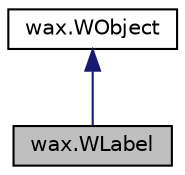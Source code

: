 digraph "wax.WLabel"
{
  edge [fontname="Helvetica",fontsize="10",labelfontname="Helvetica",labelfontsize="10"];
  node [fontname="Helvetica",fontsize="10",shape=record];
  Node1 [label="wax.WLabel",height=0.2,width=0.4,color="black", fillcolor="grey75", style="filled", fontcolor="black"];
  Node2 -> Node1 [dir="back",color="midnightblue",fontsize="10",style="solid"];
  Node2 [label="wax.WObject",height=0.2,width=0.4,color="black", fillcolor="white", style="filled",URL="$classwax_1_1WObject.html",tooltip="Parent class for all GUI elements, such as Label, TextEdit or Button. "];
}

